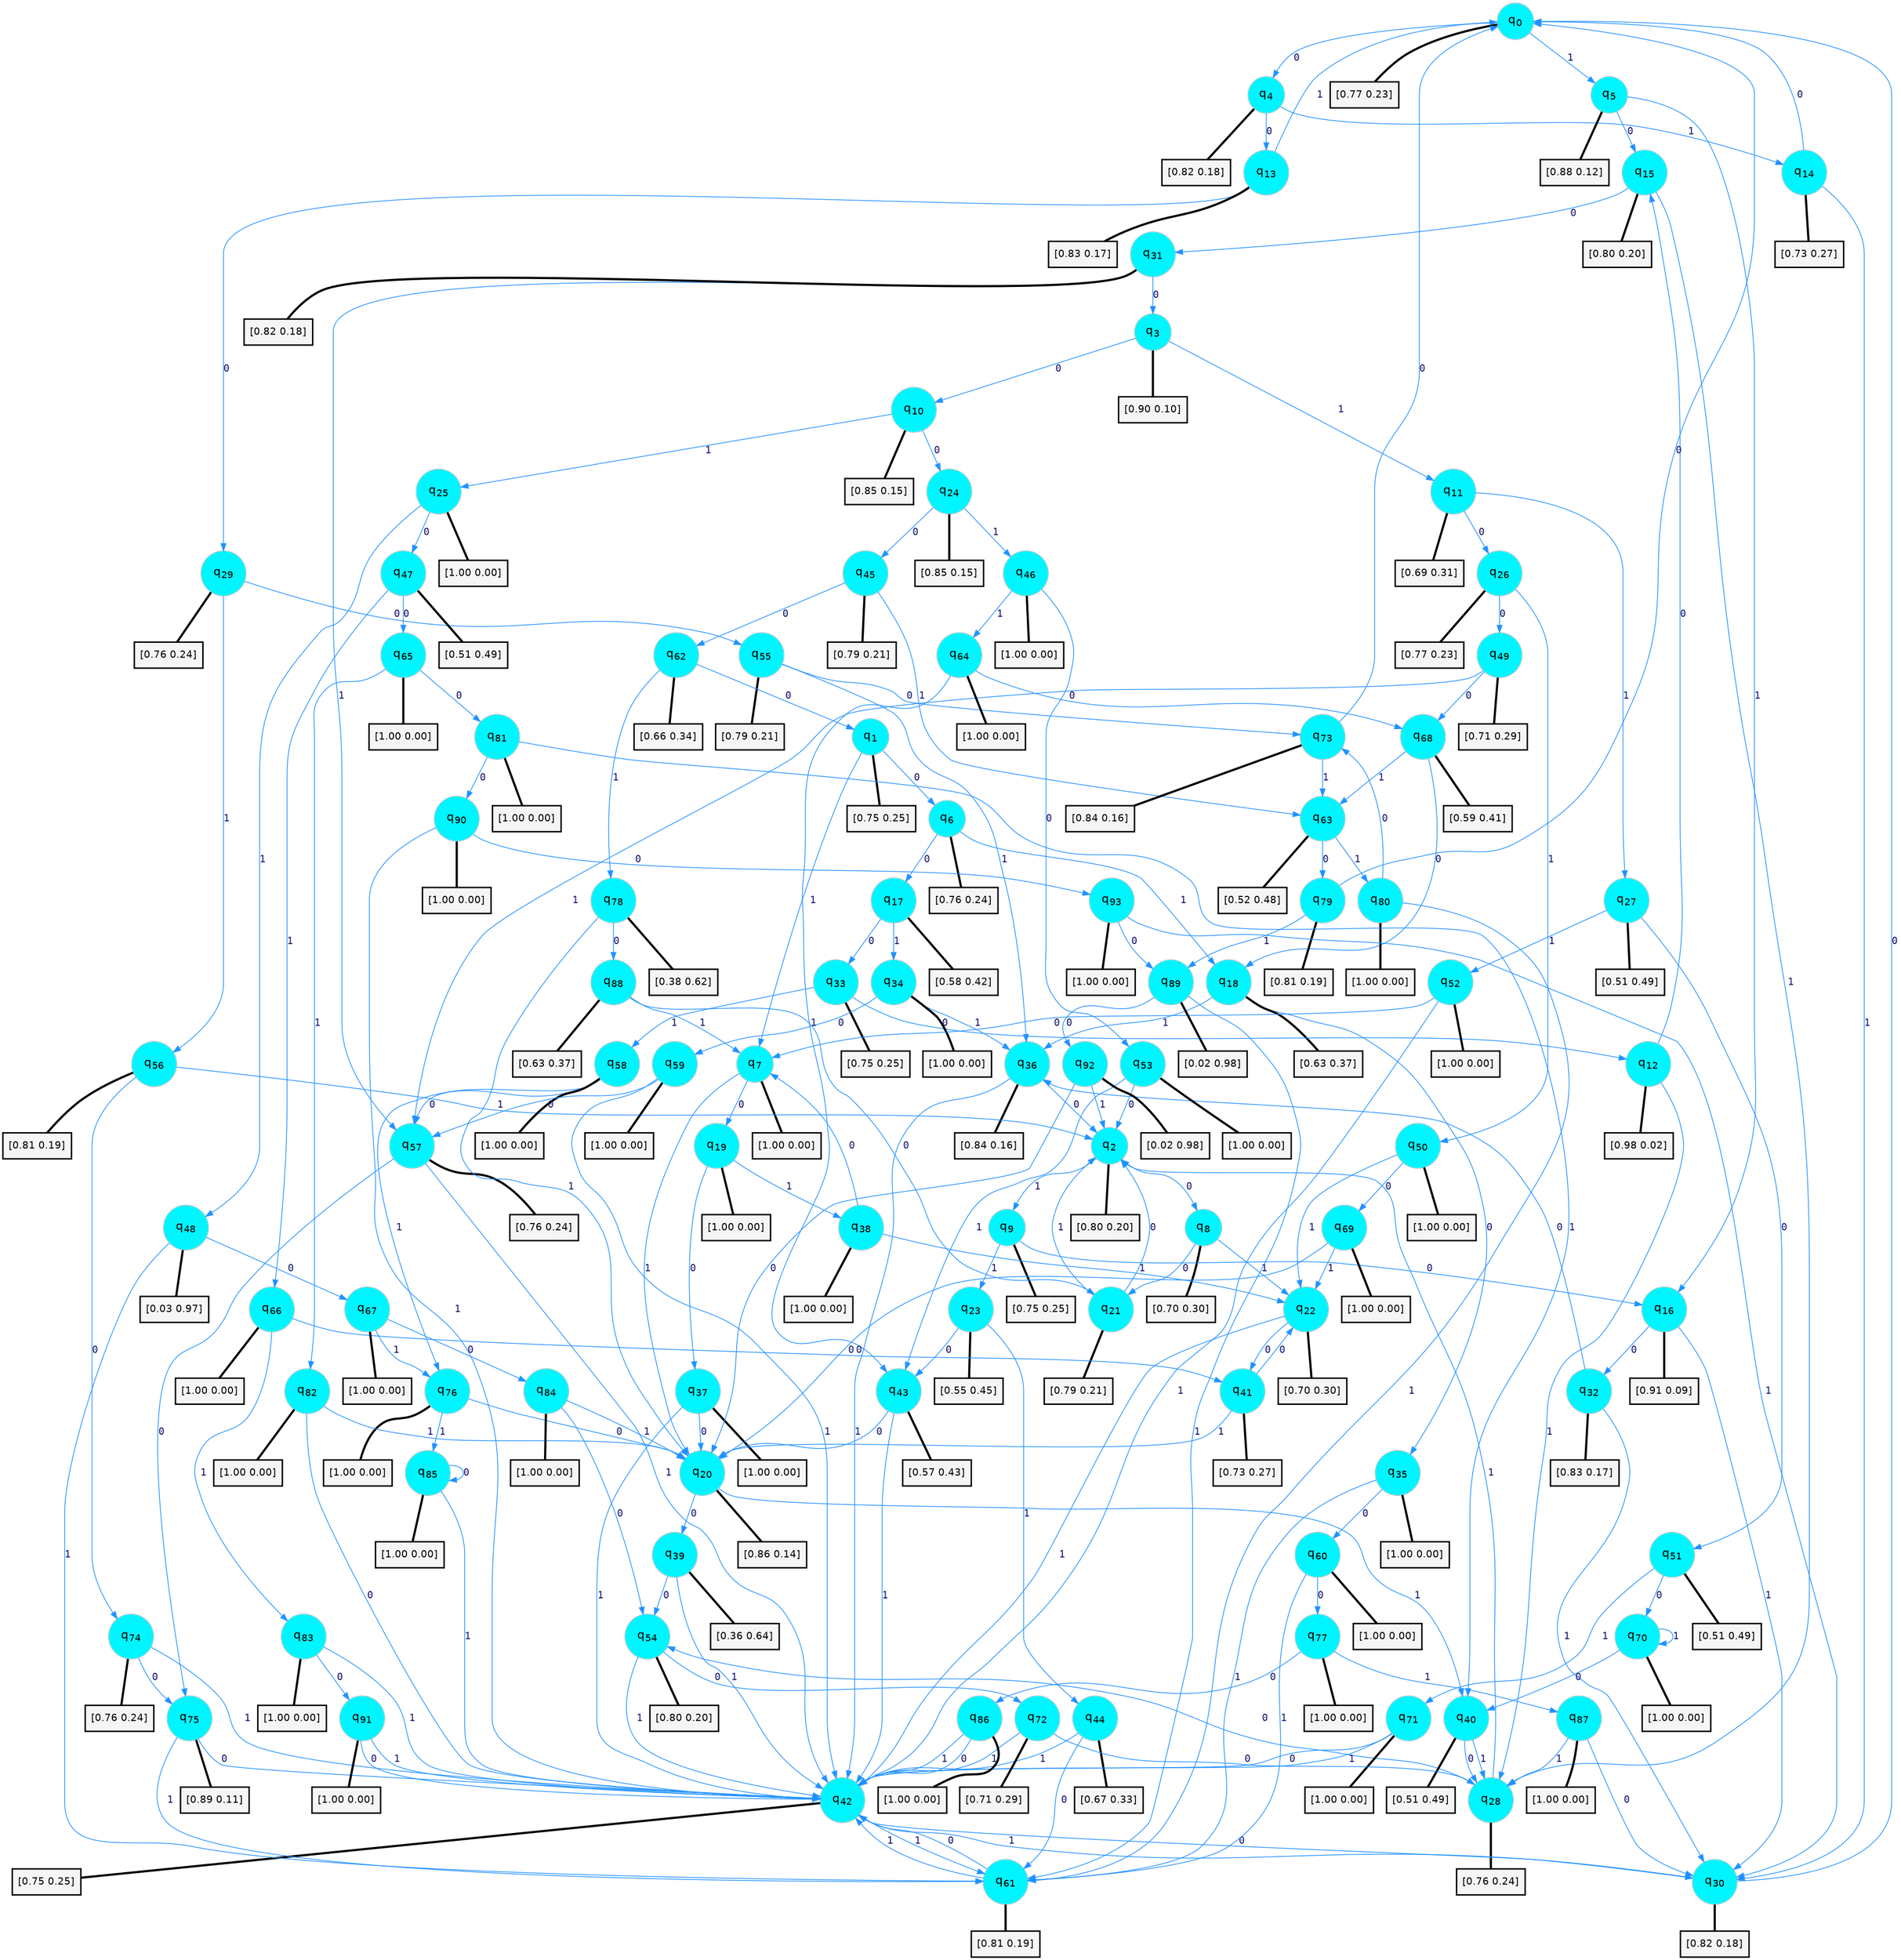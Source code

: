 digraph G {
graph [
bgcolor=transparent, dpi=300, rankdir=TD, size="40,25"];
node [
color=gray, fillcolor=turquoise1, fontcolor=black, fontname=Helvetica, fontsize=16, fontweight=bold, shape=circle, style=filled];
edge [
arrowsize=1, color=dodgerblue1, fontcolor=midnightblue, fontname=courier, fontweight=bold, penwidth=1, style=solid, weight=20];
0[label=<q<SUB>0</SUB>>];
1[label=<q<SUB>1</SUB>>];
2[label=<q<SUB>2</SUB>>];
3[label=<q<SUB>3</SUB>>];
4[label=<q<SUB>4</SUB>>];
5[label=<q<SUB>5</SUB>>];
6[label=<q<SUB>6</SUB>>];
7[label=<q<SUB>7</SUB>>];
8[label=<q<SUB>8</SUB>>];
9[label=<q<SUB>9</SUB>>];
10[label=<q<SUB>10</SUB>>];
11[label=<q<SUB>11</SUB>>];
12[label=<q<SUB>12</SUB>>];
13[label=<q<SUB>13</SUB>>];
14[label=<q<SUB>14</SUB>>];
15[label=<q<SUB>15</SUB>>];
16[label=<q<SUB>16</SUB>>];
17[label=<q<SUB>17</SUB>>];
18[label=<q<SUB>18</SUB>>];
19[label=<q<SUB>19</SUB>>];
20[label=<q<SUB>20</SUB>>];
21[label=<q<SUB>21</SUB>>];
22[label=<q<SUB>22</SUB>>];
23[label=<q<SUB>23</SUB>>];
24[label=<q<SUB>24</SUB>>];
25[label=<q<SUB>25</SUB>>];
26[label=<q<SUB>26</SUB>>];
27[label=<q<SUB>27</SUB>>];
28[label=<q<SUB>28</SUB>>];
29[label=<q<SUB>29</SUB>>];
30[label=<q<SUB>30</SUB>>];
31[label=<q<SUB>31</SUB>>];
32[label=<q<SUB>32</SUB>>];
33[label=<q<SUB>33</SUB>>];
34[label=<q<SUB>34</SUB>>];
35[label=<q<SUB>35</SUB>>];
36[label=<q<SUB>36</SUB>>];
37[label=<q<SUB>37</SUB>>];
38[label=<q<SUB>38</SUB>>];
39[label=<q<SUB>39</SUB>>];
40[label=<q<SUB>40</SUB>>];
41[label=<q<SUB>41</SUB>>];
42[label=<q<SUB>42</SUB>>];
43[label=<q<SUB>43</SUB>>];
44[label=<q<SUB>44</SUB>>];
45[label=<q<SUB>45</SUB>>];
46[label=<q<SUB>46</SUB>>];
47[label=<q<SUB>47</SUB>>];
48[label=<q<SUB>48</SUB>>];
49[label=<q<SUB>49</SUB>>];
50[label=<q<SUB>50</SUB>>];
51[label=<q<SUB>51</SUB>>];
52[label=<q<SUB>52</SUB>>];
53[label=<q<SUB>53</SUB>>];
54[label=<q<SUB>54</SUB>>];
55[label=<q<SUB>55</SUB>>];
56[label=<q<SUB>56</SUB>>];
57[label=<q<SUB>57</SUB>>];
58[label=<q<SUB>58</SUB>>];
59[label=<q<SUB>59</SUB>>];
60[label=<q<SUB>60</SUB>>];
61[label=<q<SUB>61</SUB>>];
62[label=<q<SUB>62</SUB>>];
63[label=<q<SUB>63</SUB>>];
64[label=<q<SUB>64</SUB>>];
65[label=<q<SUB>65</SUB>>];
66[label=<q<SUB>66</SUB>>];
67[label=<q<SUB>67</SUB>>];
68[label=<q<SUB>68</SUB>>];
69[label=<q<SUB>69</SUB>>];
70[label=<q<SUB>70</SUB>>];
71[label=<q<SUB>71</SUB>>];
72[label=<q<SUB>72</SUB>>];
73[label=<q<SUB>73</SUB>>];
74[label=<q<SUB>74</SUB>>];
75[label=<q<SUB>75</SUB>>];
76[label=<q<SUB>76</SUB>>];
77[label=<q<SUB>77</SUB>>];
78[label=<q<SUB>78</SUB>>];
79[label=<q<SUB>79</SUB>>];
80[label=<q<SUB>80</SUB>>];
81[label=<q<SUB>81</SUB>>];
82[label=<q<SUB>82</SUB>>];
83[label=<q<SUB>83</SUB>>];
84[label=<q<SUB>84</SUB>>];
85[label=<q<SUB>85</SUB>>];
86[label=<q<SUB>86</SUB>>];
87[label=<q<SUB>87</SUB>>];
88[label=<q<SUB>88</SUB>>];
89[label=<q<SUB>89</SUB>>];
90[label=<q<SUB>90</SUB>>];
91[label=<q<SUB>91</SUB>>];
92[label=<q<SUB>92</SUB>>];
93[label=<q<SUB>93</SUB>>];
94[label="[0.77 0.23]", shape=box,fontcolor=black, fontname=Helvetica, fontsize=14, penwidth=2, fillcolor=whitesmoke,color=black];
95[label="[0.75 0.25]", shape=box,fontcolor=black, fontname=Helvetica, fontsize=14, penwidth=2, fillcolor=whitesmoke,color=black];
96[label="[0.80 0.20]", shape=box,fontcolor=black, fontname=Helvetica, fontsize=14, penwidth=2, fillcolor=whitesmoke,color=black];
97[label="[0.90 0.10]", shape=box,fontcolor=black, fontname=Helvetica, fontsize=14, penwidth=2, fillcolor=whitesmoke,color=black];
98[label="[0.82 0.18]", shape=box,fontcolor=black, fontname=Helvetica, fontsize=14, penwidth=2, fillcolor=whitesmoke,color=black];
99[label="[0.88 0.12]", shape=box,fontcolor=black, fontname=Helvetica, fontsize=14, penwidth=2, fillcolor=whitesmoke,color=black];
100[label="[0.76 0.24]", shape=box,fontcolor=black, fontname=Helvetica, fontsize=14, penwidth=2, fillcolor=whitesmoke,color=black];
101[label="[1.00 0.00]", shape=box,fontcolor=black, fontname=Helvetica, fontsize=14, penwidth=2, fillcolor=whitesmoke,color=black];
102[label="[0.70 0.30]", shape=box,fontcolor=black, fontname=Helvetica, fontsize=14, penwidth=2, fillcolor=whitesmoke,color=black];
103[label="[0.75 0.25]", shape=box,fontcolor=black, fontname=Helvetica, fontsize=14, penwidth=2, fillcolor=whitesmoke,color=black];
104[label="[0.85 0.15]", shape=box,fontcolor=black, fontname=Helvetica, fontsize=14, penwidth=2, fillcolor=whitesmoke,color=black];
105[label="[0.69 0.31]", shape=box,fontcolor=black, fontname=Helvetica, fontsize=14, penwidth=2, fillcolor=whitesmoke,color=black];
106[label="[0.98 0.02]", shape=box,fontcolor=black, fontname=Helvetica, fontsize=14, penwidth=2, fillcolor=whitesmoke,color=black];
107[label="[0.83 0.17]", shape=box,fontcolor=black, fontname=Helvetica, fontsize=14, penwidth=2, fillcolor=whitesmoke,color=black];
108[label="[0.73 0.27]", shape=box,fontcolor=black, fontname=Helvetica, fontsize=14, penwidth=2, fillcolor=whitesmoke,color=black];
109[label="[0.80 0.20]", shape=box,fontcolor=black, fontname=Helvetica, fontsize=14, penwidth=2, fillcolor=whitesmoke,color=black];
110[label="[0.91 0.09]", shape=box,fontcolor=black, fontname=Helvetica, fontsize=14, penwidth=2, fillcolor=whitesmoke,color=black];
111[label="[0.58 0.42]", shape=box,fontcolor=black, fontname=Helvetica, fontsize=14, penwidth=2, fillcolor=whitesmoke,color=black];
112[label="[0.63 0.37]", shape=box,fontcolor=black, fontname=Helvetica, fontsize=14, penwidth=2, fillcolor=whitesmoke,color=black];
113[label="[1.00 0.00]", shape=box,fontcolor=black, fontname=Helvetica, fontsize=14, penwidth=2, fillcolor=whitesmoke,color=black];
114[label="[0.86 0.14]", shape=box,fontcolor=black, fontname=Helvetica, fontsize=14, penwidth=2, fillcolor=whitesmoke,color=black];
115[label="[0.79 0.21]", shape=box,fontcolor=black, fontname=Helvetica, fontsize=14, penwidth=2, fillcolor=whitesmoke,color=black];
116[label="[0.70 0.30]", shape=box,fontcolor=black, fontname=Helvetica, fontsize=14, penwidth=2, fillcolor=whitesmoke,color=black];
117[label="[0.55 0.45]", shape=box,fontcolor=black, fontname=Helvetica, fontsize=14, penwidth=2, fillcolor=whitesmoke,color=black];
118[label="[0.85 0.15]", shape=box,fontcolor=black, fontname=Helvetica, fontsize=14, penwidth=2, fillcolor=whitesmoke,color=black];
119[label="[1.00 0.00]", shape=box,fontcolor=black, fontname=Helvetica, fontsize=14, penwidth=2, fillcolor=whitesmoke,color=black];
120[label="[0.77 0.23]", shape=box,fontcolor=black, fontname=Helvetica, fontsize=14, penwidth=2, fillcolor=whitesmoke,color=black];
121[label="[0.51 0.49]", shape=box,fontcolor=black, fontname=Helvetica, fontsize=14, penwidth=2, fillcolor=whitesmoke,color=black];
122[label="[0.76 0.24]", shape=box,fontcolor=black, fontname=Helvetica, fontsize=14, penwidth=2, fillcolor=whitesmoke,color=black];
123[label="[0.76 0.24]", shape=box,fontcolor=black, fontname=Helvetica, fontsize=14, penwidth=2, fillcolor=whitesmoke,color=black];
124[label="[0.82 0.18]", shape=box,fontcolor=black, fontname=Helvetica, fontsize=14, penwidth=2, fillcolor=whitesmoke,color=black];
125[label="[0.82 0.18]", shape=box,fontcolor=black, fontname=Helvetica, fontsize=14, penwidth=2, fillcolor=whitesmoke,color=black];
126[label="[0.83 0.17]", shape=box,fontcolor=black, fontname=Helvetica, fontsize=14, penwidth=2, fillcolor=whitesmoke,color=black];
127[label="[0.75 0.25]", shape=box,fontcolor=black, fontname=Helvetica, fontsize=14, penwidth=2, fillcolor=whitesmoke,color=black];
128[label="[1.00 0.00]", shape=box,fontcolor=black, fontname=Helvetica, fontsize=14, penwidth=2, fillcolor=whitesmoke,color=black];
129[label="[1.00 0.00]", shape=box,fontcolor=black, fontname=Helvetica, fontsize=14, penwidth=2, fillcolor=whitesmoke,color=black];
130[label="[0.84 0.16]", shape=box,fontcolor=black, fontname=Helvetica, fontsize=14, penwidth=2, fillcolor=whitesmoke,color=black];
131[label="[1.00 0.00]", shape=box,fontcolor=black, fontname=Helvetica, fontsize=14, penwidth=2, fillcolor=whitesmoke,color=black];
132[label="[1.00 0.00]", shape=box,fontcolor=black, fontname=Helvetica, fontsize=14, penwidth=2, fillcolor=whitesmoke,color=black];
133[label="[0.36 0.64]", shape=box,fontcolor=black, fontname=Helvetica, fontsize=14, penwidth=2, fillcolor=whitesmoke,color=black];
134[label="[0.51 0.49]", shape=box,fontcolor=black, fontname=Helvetica, fontsize=14, penwidth=2, fillcolor=whitesmoke,color=black];
135[label="[0.73 0.27]", shape=box,fontcolor=black, fontname=Helvetica, fontsize=14, penwidth=2, fillcolor=whitesmoke,color=black];
136[label="[0.75 0.25]", shape=box,fontcolor=black, fontname=Helvetica, fontsize=14, penwidth=2, fillcolor=whitesmoke,color=black];
137[label="[0.57 0.43]", shape=box,fontcolor=black, fontname=Helvetica, fontsize=14, penwidth=2, fillcolor=whitesmoke,color=black];
138[label="[0.67 0.33]", shape=box,fontcolor=black, fontname=Helvetica, fontsize=14, penwidth=2, fillcolor=whitesmoke,color=black];
139[label="[0.79 0.21]", shape=box,fontcolor=black, fontname=Helvetica, fontsize=14, penwidth=2, fillcolor=whitesmoke,color=black];
140[label="[1.00 0.00]", shape=box,fontcolor=black, fontname=Helvetica, fontsize=14, penwidth=2, fillcolor=whitesmoke,color=black];
141[label="[0.51 0.49]", shape=box,fontcolor=black, fontname=Helvetica, fontsize=14, penwidth=2, fillcolor=whitesmoke,color=black];
142[label="[0.03 0.97]", shape=box,fontcolor=black, fontname=Helvetica, fontsize=14, penwidth=2, fillcolor=whitesmoke,color=black];
143[label="[0.71 0.29]", shape=box,fontcolor=black, fontname=Helvetica, fontsize=14, penwidth=2, fillcolor=whitesmoke,color=black];
144[label="[1.00 0.00]", shape=box,fontcolor=black, fontname=Helvetica, fontsize=14, penwidth=2, fillcolor=whitesmoke,color=black];
145[label="[0.51 0.49]", shape=box,fontcolor=black, fontname=Helvetica, fontsize=14, penwidth=2, fillcolor=whitesmoke,color=black];
146[label="[1.00 0.00]", shape=box,fontcolor=black, fontname=Helvetica, fontsize=14, penwidth=2, fillcolor=whitesmoke,color=black];
147[label="[1.00 0.00]", shape=box,fontcolor=black, fontname=Helvetica, fontsize=14, penwidth=2, fillcolor=whitesmoke,color=black];
148[label="[0.80 0.20]", shape=box,fontcolor=black, fontname=Helvetica, fontsize=14, penwidth=2, fillcolor=whitesmoke,color=black];
149[label="[0.79 0.21]", shape=box,fontcolor=black, fontname=Helvetica, fontsize=14, penwidth=2, fillcolor=whitesmoke,color=black];
150[label="[0.81 0.19]", shape=box,fontcolor=black, fontname=Helvetica, fontsize=14, penwidth=2, fillcolor=whitesmoke,color=black];
151[label="[0.76 0.24]", shape=box,fontcolor=black, fontname=Helvetica, fontsize=14, penwidth=2, fillcolor=whitesmoke,color=black];
152[label="[1.00 0.00]", shape=box,fontcolor=black, fontname=Helvetica, fontsize=14, penwidth=2, fillcolor=whitesmoke,color=black];
153[label="[1.00 0.00]", shape=box,fontcolor=black, fontname=Helvetica, fontsize=14, penwidth=2, fillcolor=whitesmoke,color=black];
154[label="[1.00 0.00]", shape=box,fontcolor=black, fontname=Helvetica, fontsize=14, penwidth=2, fillcolor=whitesmoke,color=black];
155[label="[0.81 0.19]", shape=box,fontcolor=black, fontname=Helvetica, fontsize=14, penwidth=2, fillcolor=whitesmoke,color=black];
156[label="[0.66 0.34]", shape=box,fontcolor=black, fontname=Helvetica, fontsize=14, penwidth=2, fillcolor=whitesmoke,color=black];
157[label="[0.52 0.48]", shape=box,fontcolor=black, fontname=Helvetica, fontsize=14, penwidth=2, fillcolor=whitesmoke,color=black];
158[label="[1.00 0.00]", shape=box,fontcolor=black, fontname=Helvetica, fontsize=14, penwidth=2, fillcolor=whitesmoke,color=black];
159[label="[1.00 0.00]", shape=box,fontcolor=black, fontname=Helvetica, fontsize=14, penwidth=2, fillcolor=whitesmoke,color=black];
160[label="[1.00 0.00]", shape=box,fontcolor=black, fontname=Helvetica, fontsize=14, penwidth=2, fillcolor=whitesmoke,color=black];
161[label="[1.00 0.00]", shape=box,fontcolor=black, fontname=Helvetica, fontsize=14, penwidth=2, fillcolor=whitesmoke,color=black];
162[label="[0.59 0.41]", shape=box,fontcolor=black, fontname=Helvetica, fontsize=14, penwidth=2, fillcolor=whitesmoke,color=black];
163[label="[1.00 0.00]", shape=box,fontcolor=black, fontname=Helvetica, fontsize=14, penwidth=2, fillcolor=whitesmoke,color=black];
164[label="[1.00 0.00]", shape=box,fontcolor=black, fontname=Helvetica, fontsize=14, penwidth=2, fillcolor=whitesmoke,color=black];
165[label="[1.00 0.00]", shape=box,fontcolor=black, fontname=Helvetica, fontsize=14, penwidth=2, fillcolor=whitesmoke,color=black];
166[label="[0.71 0.29]", shape=box,fontcolor=black, fontname=Helvetica, fontsize=14, penwidth=2, fillcolor=whitesmoke,color=black];
167[label="[0.84 0.16]", shape=box,fontcolor=black, fontname=Helvetica, fontsize=14, penwidth=2, fillcolor=whitesmoke,color=black];
168[label="[0.76 0.24]", shape=box,fontcolor=black, fontname=Helvetica, fontsize=14, penwidth=2, fillcolor=whitesmoke,color=black];
169[label="[0.89 0.11]", shape=box,fontcolor=black, fontname=Helvetica, fontsize=14, penwidth=2, fillcolor=whitesmoke,color=black];
170[label="[1.00 0.00]", shape=box,fontcolor=black, fontname=Helvetica, fontsize=14, penwidth=2, fillcolor=whitesmoke,color=black];
171[label="[1.00 0.00]", shape=box,fontcolor=black, fontname=Helvetica, fontsize=14, penwidth=2, fillcolor=whitesmoke,color=black];
172[label="[0.38 0.62]", shape=box,fontcolor=black, fontname=Helvetica, fontsize=14, penwidth=2, fillcolor=whitesmoke,color=black];
173[label="[0.81 0.19]", shape=box,fontcolor=black, fontname=Helvetica, fontsize=14, penwidth=2, fillcolor=whitesmoke,color=black];
174[label="[1.00 0.00]", shape=box,fontcolor=black, fontname=Helvetica, fontsize=14, penwidth=2, fillcolor=whitesmoke,color=black];
175[label="[1.00 0.00]", shape=box,fontcolor=black, fontname=Helvetica, fontsize=14, penwidth=2, fillcolor=whitesmoke,color=black];
176[label="[1.00 0.00]", shape=box,fontcolor=black, fontname=Helvetica, fontsize=14, penwidth=2, fillcolor=whitesmoke,color=black];
177[label="[1.00 0.00]", shape=box,fontcolor=black, fontname=Helvetica, fontsize=14, penwidth=2, fillcolor=whitesmoke,color=black];
178[label="[1.00 0.00]", shape=box,fontcolor=black, fontname=Helvetica, fontsize=14, penwidth=2, fillcolor=whitesmoke,color=black];
179[label="[1.00 0.00]", shape=box,fontcolor=black, fontname=Helvetica, fontsize=14, penwidth=2, fillcolor=whitesmoke,color=black];
180[label="[1.00 0.00]", shape=box,fontcolor=black, fontname=Helvetica, fontsize=14, penwidth=2, fillcolor=whitesmoke,color=black];
181[label="[1.00 0.00]", shape=box,fontcolor=black, fontname=Helvetica, fontsize=14, penwidth=2, fillcolor=whitesmoke,color=black];
182[label="[0.63 0.37]", shape=box,fontcolor=black, fontname=Helvetica, fontsize=14, penwidth=2, fillcolor=whitesmoke,color=black];
183[label="[0.02 0.98]", shape=box,fontcolor=black, fontname=Helvetica, fontsize=14, penwidth=2, fillcolor=whitesmoke,color=black];
184[label="[1.00 0.00]", shape=box,fontcolor=black, fontname=Helvetica, fontsize=14, penwidth=2, fillcolor=whitesmoke,color=black];
185[label="[1.00 0.00]", shape=box,fontcolor=black, fontname=Helvetica, fontsize=14, penwidth=2, fillcolor=whitesmoke,color=black];
186[label="[0.02 0.98]", shape=box,fontcolor=black, fontname=Helvetica, fontsize=14, penwidth=2, fillcolor=whitesmoke,color=black];
187[label="[1.00 0.00]", shape=box,fontcolor=black, fontname=Helvetica, fontsize=14, penwidth=2, fillcolor=whitesmoke,color=black];
0->4 [label=0];
0->5 [label=1];
0->94 [arrowhead=none, penwidth=3,color=black];
1->6 [label=0];
1->7 [label=1];
1->95 [arrowhead=none, penwidth=3,color=black];
2->8 [label=0];
2->9 [label=1];
2->96 [arrowhead=none, penwidth=3,color=black];
3->10 [label=0];
3->11 [label=1];
3->97 [arrowhead=none, penwidth=3,color=black];
4->13 [label=0];
4->14 [label=1];
4->98 [arrowhead=none, penwidth=3,color=black];
5->15 [label=0];
5->16 [label=1];
5->99 [arrowhead=none, penwidth=3,color=black];
6->17 [label=0];
6->18 [label=1];
6->100 [arrowhead=none, penwidth=3,color=black];
7->19 [label=0];
7->20 [label=1];
7->101 [arrowhead=none, penwidth=3,color=black];
8->21 [label=0];
8->22 [label=1];
8->102 [arrowhead=none, penwidth=3,color=black];
9->16 [label=0];
9->23 [label=1];
9->103 [arrowhead=none, penwidth=3,color=black];
10->24 [label=0];
10->25 [label=1];
10->104 [arrowhead=none, penwidth=3,color=black];
11->26 [label=0];
11->27 [label=1];
11->105 [arrowhead=none, penwidth=3,color=black];
12->15 [label=0];
12->28 [label=1];
12->106 [arrowhead=none, penwidth=3,color=black];
13->29 [label=0];
13->0 [label=1];
13->107 [arrowhead=none, penwidth=3,color=black];
14->0 [label=0];
14->30 [label=1];
14->108 [arrowhead=none, penwidth=3,color=black];
15->31 [label=0];
15->28 [label=1];
15->109 [arrowhead=none, penwidth=3,color=black];
16->32 [label=0];
16->30 [label=1];
16->110 [arrowhead=none, penwidth=3,color=black];
17->33 [label=0];
17->34 [label=1];
17->111 [arrowhead=none, penwidth=3,color=black];
18->35 [label=0];
18->36 [label=1];
18->112 [arrowhead=none, penwidth=3,color=black];
19->37 [label=0];
19->38 [label=1];
19->113 [arrowhead=none, penwidth=3,color=black];
20->39 [label=0];
20->40 [label=1];
20->114 [arrowhead=none, penwidth=3,color=black];
21->2 [label=0];
21->2 [label=1];
21->115 [arrowhead=none, penwidth=3,color=black];
22->41 [label=0];
22->42 [label=1];
22->116 [arrowhead=none, penwidth=3,color=black];
23->43 [label=0];
23->44 [label=1];
23->117 [arrowhead=none, penwidth=3,color=black];
24->45 [label=0];
24->46 [label=1];
24->118 [arrowhead=none, penwidth=3,color=black];
25->47 [label=0];
25->48 [label=1];
25->119 [arrowhead=none, penwidth=3,color=black];
26->49 [label=0];
26->50 [label=1];
26->120 [arrowhead=none, penwidth=3,color=black];
27->51 [label=0];
27->52 [label=1];
27->121 [arrowhead=none, penwidth=3,color=black];
28->54 [label=0];
28->2 [label=1];
28->122 [arrowhead=none, penwidth=3,color=black];
29->55 [label=0];
29->56 [label=1];
29->123 [arrowhead=none, penwidth=3,color=black];
30->0 [label=0];
30->42 [label=1];
30->124 [arrowhead=none, penwidth=3,color=black];
31->3 [label=0];
31->57 [label=1];
31->125 [arrowhead=none, penwidth=3,color=black];
32->36 [label=0];
32->30 [label=1];
32->126 [arrowhead=none, penwidth=3,color=black];
33->12 [label=0];
33->58 [label=1];
33->127 [arrowhead=none, penwidth=3,color=black];
34->59 [label=0];
34->36 [label=1];
34->128 [arrowhead=none, penwidth=3,color=black];
35->60 [label=0];
35->61 [label=1];
35->129 [arrowhead=none, penwidth=3,color=black];
36->2 [label=0];
36->42 [label=1];
36->130 [arrowhead=none, penwidth=3,color=black];
37->20 [label=0];
37->42 [label=1];
37->131 [arrowhead=none, penwidth=3,color=black];
38->7 [label=0];
38->22 [label=1];
38->132 [arrowhead=none, penwidth=3,color=black];
39->54 [label=0];
39->42 [label=1];
39->133 [arrowhead=none, penwidth=3,color=black];
40->28 [label=0];
40->28 [label=1];
40->134 [arrowhead=none, penwidth=3,color=black];
41->22 [label=0];
41->20 [label=1];
41->135 [arrowhead=none, penwidth=3,color=black];
42->30 [label=0];
42->61 [label=1];
42->136 [arrowhead=none, penwidth=3,color=black];
43->20 [label=0];
43->42 [label=1];
43->137 [arrowhead=none, penwidth=3,color=black];
44->61 [label=0];
44->42 [label=1];
44->138 [arrowhead=none, penwidth=3,color=black];
45->62 [label=0];
45->63 [label=1];
45->139 [arrowhead=none, penwidth=3,color=black];
46->53 [label=0];
46->64 [label=1];
46->140 [arrowhead=none, penwidth=3,color=black];
47->65 [label=0];
47->66 [label=1];
47->141 [arrowhead=none, penwidth=3,color=black];
48->67 [label=0];
48->61 [label=1];
48->142 [arrowhead=none, penwidth=3,color=black];
49->68 [label=0];
49->57 [label=1];
49->143 [arrowhead=none, penwidth=3,color=black];
50->69 [label=0];
50->22 [label=1];
50->144 [arrowhead=none, penwidth=3,color=black];
51->70 [label=0];
51->71 [label=1];
51->145 [arrowhead=none, penwidth=3,color=black];
52->7 [label=0];
52->42 [label=1];
52->146 [arrowhead=none, penwidth=3,color=black];
53->2 [label=0];
53->43 [label=1];
53->147 [arrowhead=none, penwidth=3,color=black];
54->72 [label=0];
54->42 [label=1];
54->148 [arrowhead=none, penwidth=3,color=black];
55->73 [label=0];
55->36 [label=1];
55->149 [arrowhead=none, penwidth=3,color=black];
56->74 [label=0];
56->2 [label=1];
56->150 [arrowhead=none, penwidth=3,color=black];
57->75 [label=0];
57->42 [label=1];
57->151 [arrowhead=none, penwidth=3,color=black];
58->57 [label=0];
58->76 [label=1];
58->152 [arrowhead=none, penwidth=3,color=black];
59->57 [label=0];
59->42 [label=1];
59->153 [arrowhead=none, penwidth=3,color=black];
60->77 [label=0];
60->61 [label=1];
60->154 [arrowhead=none, penwidth=3,color=black];
61->42 [label=0];
61->42 [label=1];
61->155 [arrowhead=none, penwidth=3,color=black];
62->1 [label=0];
62->78 [label=1];
62->156 [arrowhead=none, penwidth=3,color=black];
63->79 [label=0];
63->80 [label=1];
63->157 [arrowhead=none, penwidth=3,color=black];
64->68 [label=0];
64->43 [label=1];
64->158 [arrowhead=none, penwidth=3,color=black];
65->81 [label=0];
65->82 [label=1];
65->159 [arrowhead=none, penwidth=3,color=black];
66->41 [label=0];
66->83 [label=1];
66->160 [arrowhead=none, penwidth=3,color=black];
67->84 [label=0];
67->76 [label=1];
67->161 [arrowhead=none, penwidth=3,color=black];
68->18 [label=0];
68->63 [label=1];
68->162 [arrowhead=none, penwidth=3,color=black];
69->20 [label=0];
69->22 [label=1];
69->163 [arrowhead=none, penwidth=3,color=black];
70->40 [label=0];
70->70 [label=1];
70->164 [arrowhead=none, penwidth=3,color=black];
71->42 [label=0];
71->42 [label=1];
71->165 [arrowhead=none, penwidth=3,color=black];
72->28 [label=0];
72->42 [label=1];
72->166 [arrowhead=none, penwidth=3,color=black];
73->0 [label=0];
73->63 [label=1];
73->167 [arrowhead=none, penwidth=3,color=black];
74->75 [label=0];
74->42 [label=1];
74->168 [arrowhead=none, penwidth=3,color=black];
75->42 [label=0];
75->61 [label=1];
75->169 [arrowhead=none, penwidth=3,color=black];
76->20 [label=0];
76->85 [label=1];
76->170 [arrowhead=none, penwidth=3,color=black];
77->86 [label=0];
77->87 [label=1];
77->171 [arrowhead=none, penwidth=3,color=black];
78->88 [label=0];
78->20 [label=1];
78->172 [arrowhead=none, penwidth=3,color=black];
79->0 [label=0];
79->89 [label=1];
79->173 [arrowhead=none, penwidth=3,color=black];
80->73 [label=0];
80->61 [label=1];
80->174 [arrowhead=none, penwidth=3,color=black];
81->90 [label=0];
81->40 [label=1];
81->175 [arrowhead=none, penwidth=3,color=black];
82->42 [label=0];
82->20 [label=1];
82->176 [arrowhead=none, penwidth=3,color=black];
83->91 [label=0];
83->42 [label=1];
83->177 [arrowhead=none, penwidth=3,color=black];
84->54 [label=0];
84->20 [label=1];
84->178 [arrowhead=none, penwidth=3,color=black];
85->85 [label=0];
85->42 [label=1];
85->179 [arrowhead=none, penwidth=3,color=black];
86->42 [label=0];
86->42 [label=1];
86->180 [arrowhead=none, penwidth=3,color=black];
87->30 [label=0];
87->28 [label=1];
87->181 [arrowhead=none, penwidth=3,color=black];
88->21 [label=0];
88->7 [label=1];
88->182 [arrowhead=none, penwidth=3,color=black];
89->92 [label=0];
89->61 [label=1];
89->183 [arrowhead=none, penwidth=3,color=black];
90->93 [label=0];
90->42 [label=1];
90->184 [arrowhead=none, penwidth=3,color=black];
91->42 [label=0];
91->42 [label=1];
91->185 [arrowhead=none, penwidth=3,color=black];
92->20 [label=0];
92->2 [label=1];
92->186 [arrowhead=none, penwidth=3,color=black];
93->89 [label=0];
93->30 [label=1];
93->187 [arrowhead=none, penwidth=3,color=black];
}
